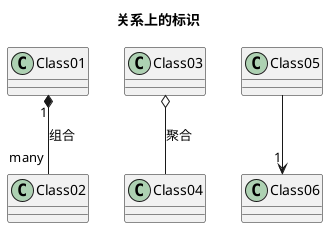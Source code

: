 @startuml

title 关系上的标识
' 在关系之间使用标签来说明时, 使用 : 后接标签文字。
' 对元素的说明，你可以在每一边使用 "" 来说明.

Class01 "1" *-- "many" Class02 : 组合

Class03 o-- Class04 : 聚合

Class05 --> "1" Class06

@enduml